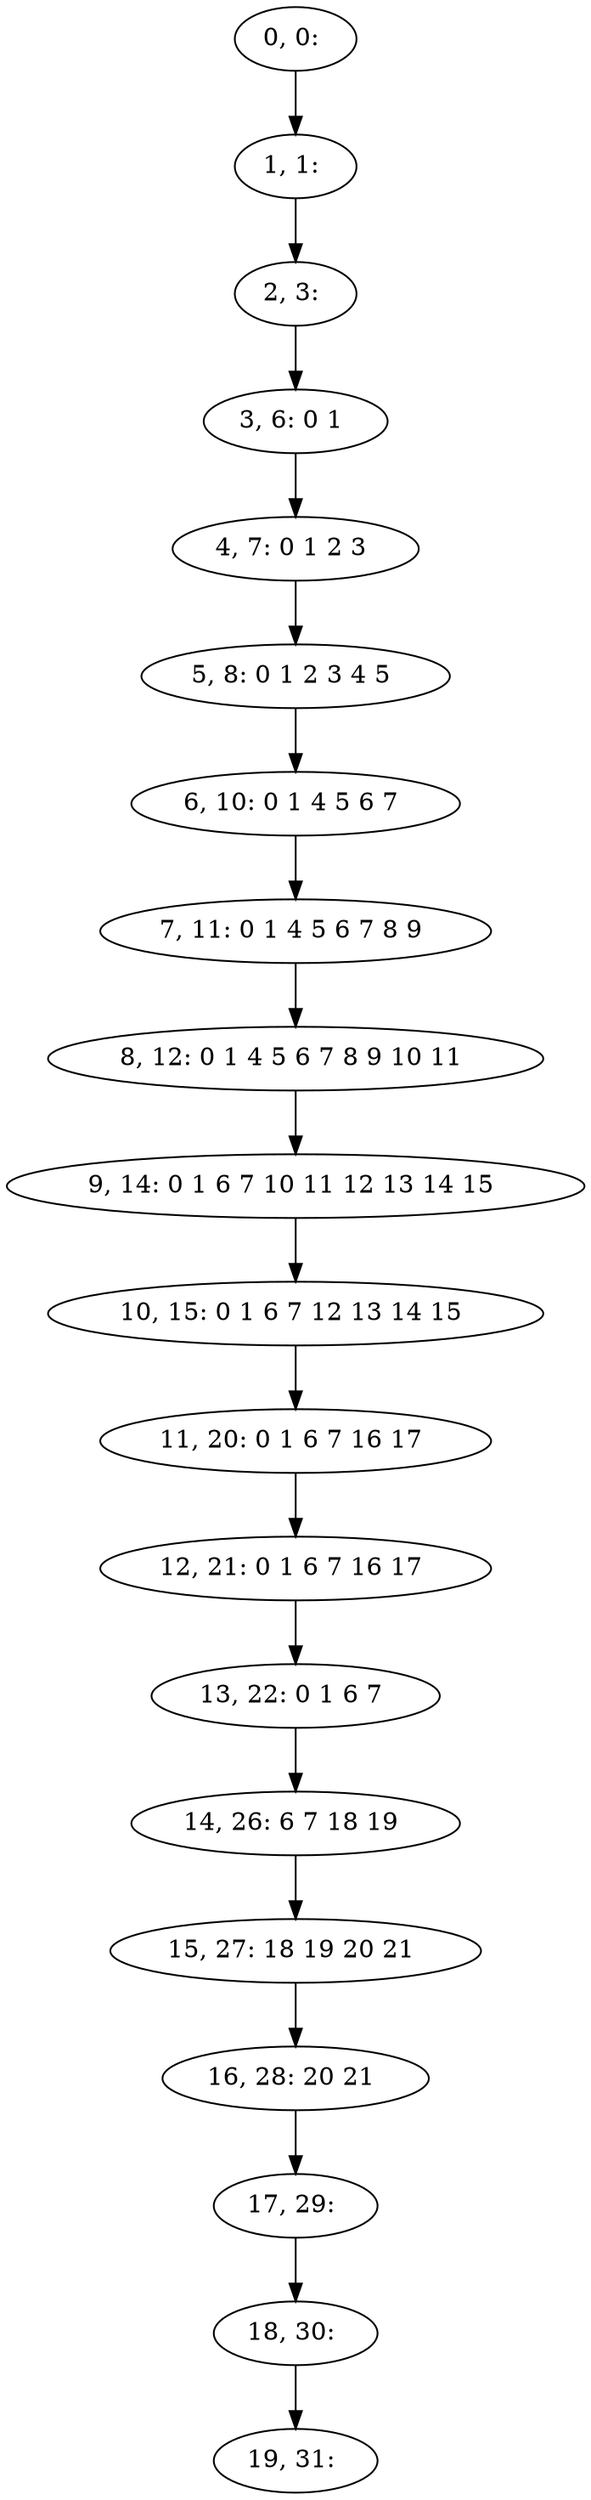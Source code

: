 digraph G {
0[label="0, 0: "];
1[label="1, 1: "];
2[label="2, 3: "];
3[label="3, 6: 0 1 "];
4[label="4, 7: 0 1 2 3 "];
5[label="5, 8: 0 1 2 3 4 5 "];
6[label="6, 10: 0 1 4 5 6 7 "];
7[label="7, 11: 0 1 4 5 6 7 8 9 "];
8[label="8, 12: 0 1 4 5 6 7 8 9 10 11 "];
9[label="9, 14: 0 1 6 7 10 11 12 13 14 15 "];
10[label="10, 15: 0 1 6 7 12 13 14 15 "];
11[label="11, 20: 0 1 6 7 16 17 "];
12[label="12, 21: 0 1 6 7 16 17 "];
13[label="13, 22: 0 1 6 7 "];
14[label="14, 26: 6 7 18 19 "];
15[label="15, 27: 18 19 20 21 "];
16[label="16, 28: 20 21 "];
17[label="17, 29: "];
18[label="18, 30: "];
19[label="19, 31: "];
0->1 ;
1->2 ;
2->3 ;
3->4 ;
4->5 ;
5->6 ;
6->7 ;
7->8 ;
8->9 ;
9->10 ;
10->11 ;
11->12 ;
12->13 ;
13->14 ;
14->15 ;
15->16 ;
16->17 ;
17->18 ;
18->19 ;
}
